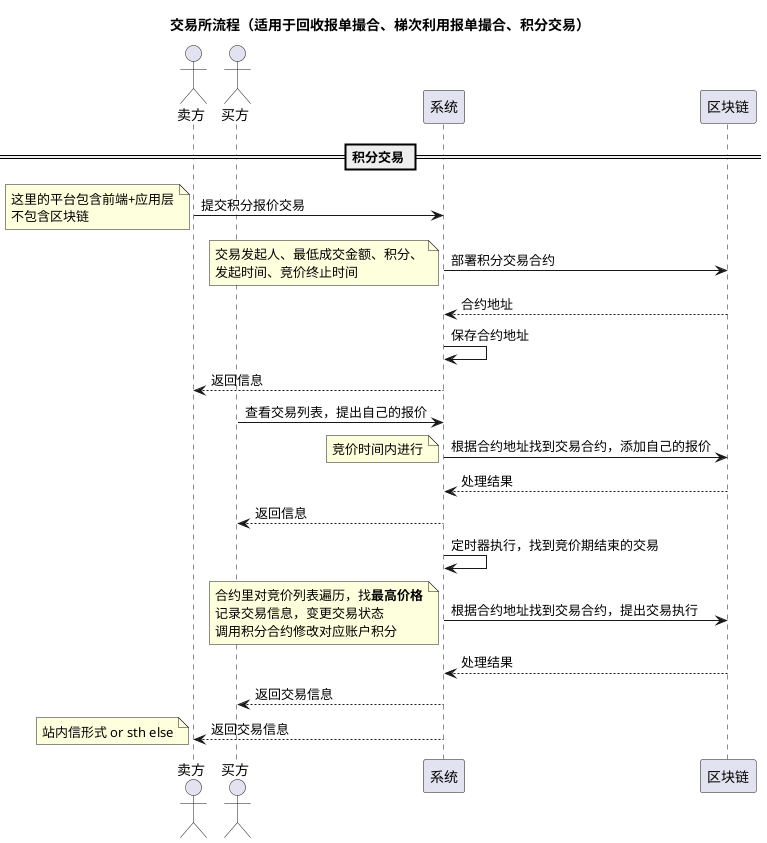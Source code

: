 @startuml
'https://plantuml.com/sequence-diagram
title 交易所流程（适用于回收报单撮合、梯次利用报单撮合、积分交易）
actor 卖方
actor 买方

== 积分交易 ==
卖方 -> 系统 : 提交积分报价交易
note left
这里的平台包含前端+应用层
不包含区块链
end note
系统 -> 区块链 : 部署积分交易合约
note left
交易发起人、最低成交金额、积分、
发起时间、竞价终止时间
end note
系统 <-- 区块链 : 合约地址
系统 -> 系统 : 保存合约地址
卖方 <-- 系统 : 返回信息

买方 -> 系统 : 查看交易列表，提出自己的报价
系统 -> 区块链 : 根据合约地址找到交易合约，添加自己的报价
note left
    竞价时间内进行
end note
系统 <-- 区块链 : 处理结果
买方 <-- 系统 : 返回信息

系统 -> 系统 : 定时器执行，找到竞价期结束的交易
系统 -> 区块链 : 根据合约地址找到交易合约，提出交易执行
note left
    合约里对竞价列表遍历，找<b>最高价格</b>
    记录交易信息，变更交易状态
    调用积分合约修改对应账户积分
end note
系统 <-- 区块链 : 处理结果
买方 <-- 系统 : 返回交易信息
卖方 <-- 系统 : 返回交易信息
note left
    站内信形式 or sth else
end note

@enduml
